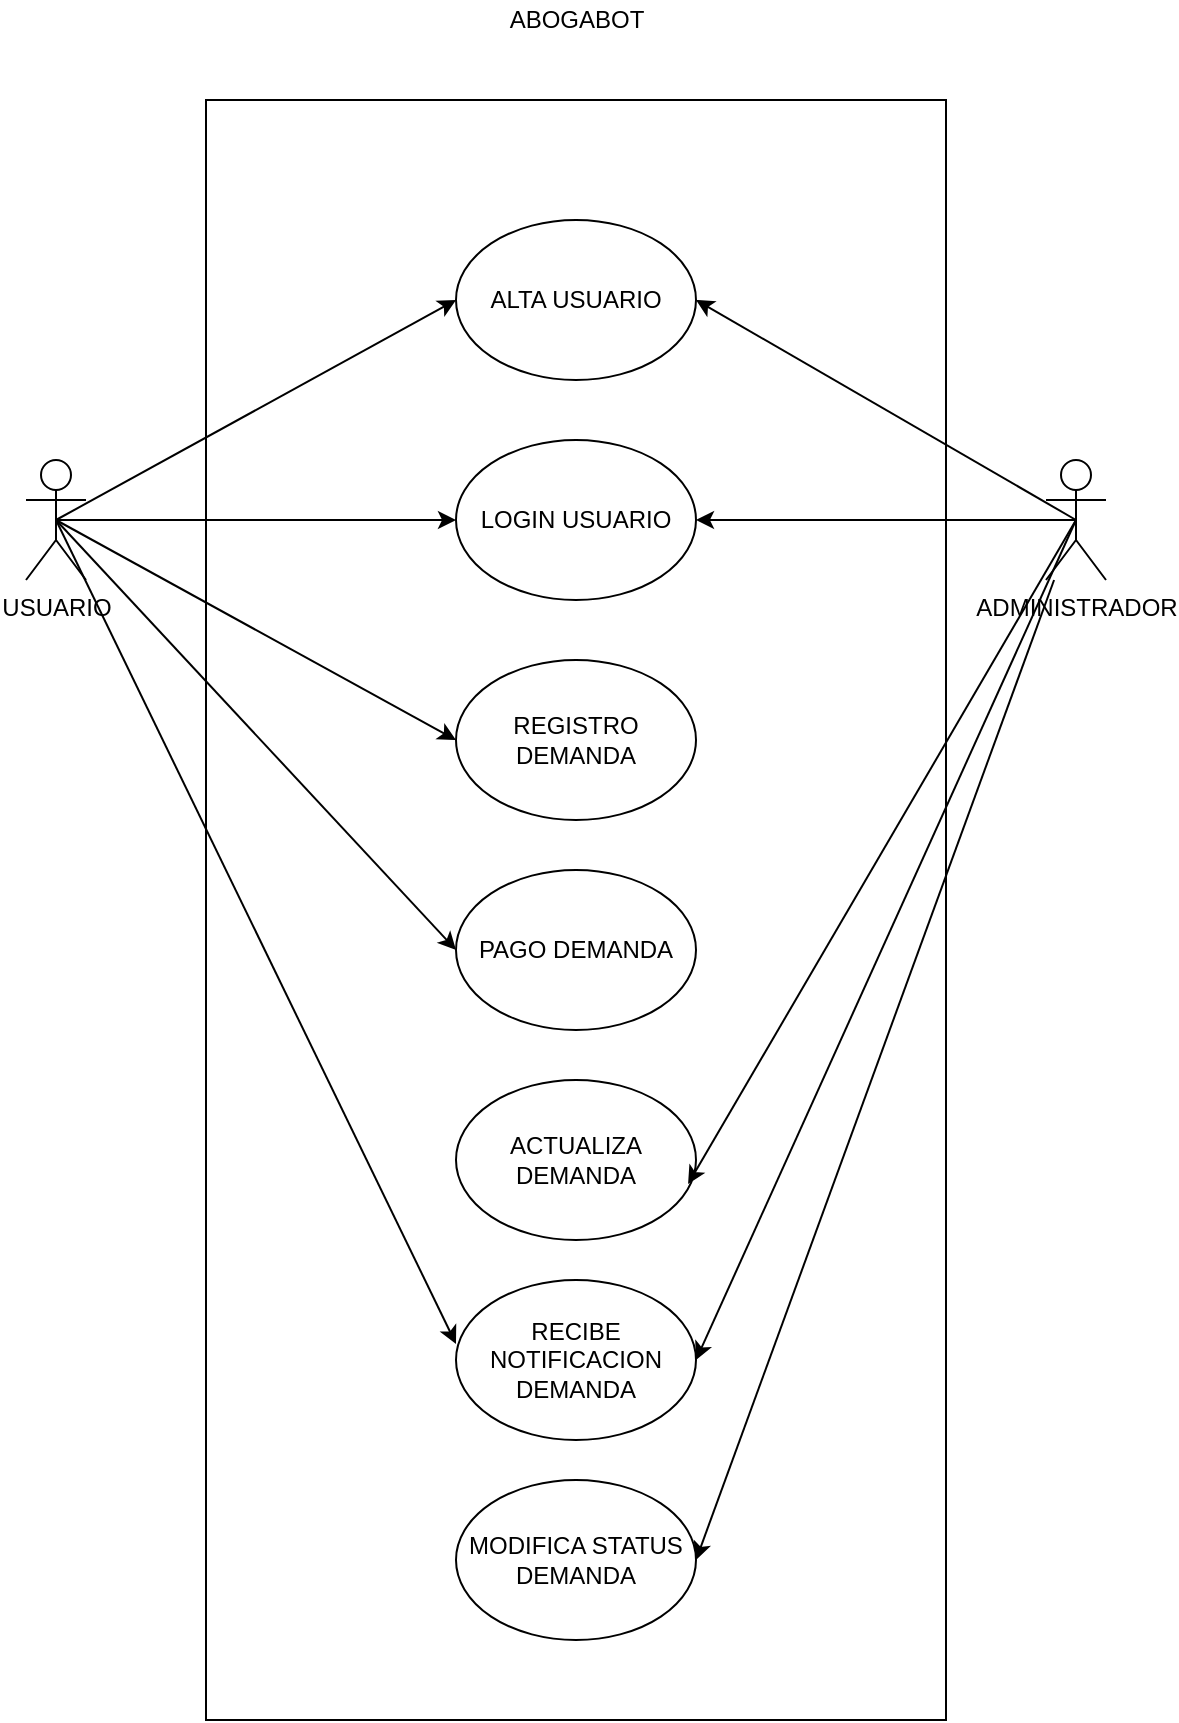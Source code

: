 <mxfile version="16.6.4" type="device"><diagram id="AmFwGMTu7OL75bFrzv5s" name="Page-1"><mxGraphModel dx="1220" dy="1129" grid="1" gridSize="10" guides="1" tooltips="1" connect="1" arrows="1" fold="1" page="1" pageScale="1" pageWidth="827" pageHeight="1169" math="0" shadow="0"><root><mxCell id="0"/><mxCell id="1" parent="0"/><mxCell id="9gnw2uSfnZ86YvNpbpxj-1" value="" style="rounded=0;whiteSpace=wrap;html=1;" vertex="1" parent="1"><mxGeometry x="200" y="160" width="370" height="810" as="geometry"/></mxCell><mxCell id="9gnw2uSfnZ86YvNpbpxj-2" value="USUARIO" style="shape=umlActor;verticalLabelPosition=bottom;verticalAlign=top;html=1;outlineConnect=0;" vertex="1" parent="1"><mxGeometry x="110" y="340" width="30" height="60" as="geometry"/></mxCell><mxCell id="9gnw2uSfnZ86YvNpbpxj-3" value="ADMINISTRADOR" style="shape=umlActor;verticalLabelPosition=bottom;verticalAlign=top;html=1;outlineConnect=0;" vertex="1" parent="1"><mxGeometry x="620" y="340" width="30" height="60" as="geometry"/></mxCell><mxCell id="9gnw2uSfnZ86YvNpbpxj-4" value="ALTA USUARIO" style="ellipse;whiteSpace=wrap;html=1;" vertex="1" parent="1"><mxGeometry x="325" y="220" width="120" height="80" as="geometry"/></mxCell><mxCell id="9gnw2uSfnZ86YvNpbpxj-5" value="LOGIN USUARIO" style="ellipse;whiteSpace=wrap;html=1;" vertex="1" parent="1"><mxGeometry x="325" y="330" width="120" height="80" as="geometry"/></mxCell><mxCell id="9gnw2uSfnZ86YvNpbpxj-6" value="REGISTRO DEMANDA" style="ellipse;whiteSpace=wrap;html=1;" vertex="1" parent="1"><mxGeometry x="325" y="440" width="120" height="80" as="geometry"/></mxCell><mxCell id="9gnw2uSfnZ86YvNpbpxj-7" value="PAGO DEMANDA" style="ellipse;whiteSpace=wrap;html=1;" vertex="1" parent="1"><mxGeometry x="325" y="545" width="120" height="80" as="geometry"/></mxCell><mxCell id="9gnw2uSfnZ86YvNpbpxj-8" value="ACTUALIZA DEMANDA" style="ellipse;whiteSpace=wrap;html=1;" vertex="1" parent="1"><mxGeometry x="325" y="650" width="120" height="80" as="geometry"/></mxCell><mxCell id="9gnw2uSfnZ86YvNpbpxj-9" value="RECIBE NOTIFICACION DEMANDA" style="ellipse;whiteSpace=wrap;html=1;" vertex="1" parent="1"><mxGeometry x="325" y="750" width="120" height="80" as="geometry"/></mxCell><mxCell id="9gnw2uSfnZ86YvNpbpxj-10" value="MODIFICA STATUS DEMANDA" style="ellipse;whiteSpace=wrap;html=1;" vertex="1" parent="1"><mxGeometry x="325" y="850" width="120" height="80" as="geometry"/></mxCell><mxCell id="9gnw2uSfnZ86YvNpbpxj-13" value="" style="endArrow=classic;html=1;rounded=0;exitX=0.5;exitY=0.5;exitDx=0;exitDy=0;exitPerimeter=0;entryX=1;entryY=0.5;entryDx=0;entryDy=0;" edge="1" parent="1" source="9gnw2uSfnZ86YvNpbpxj-3" target="9gnw2uSfnZ86YvNpbpxj-4"><mxGeometry width="50" height="50" relative="1" as="geometry"><mxPoint x="390" y="590" as="sourcePoint"/><mxPoint x="440" y="540" as="targetPoint"/></mxGeometry></mxCell><mxCell id="9gnw2uSfnZ86YvNpbpxj-14" value="" style="endArrow=classic;html=1;rounded=0;exitX=0.5;exitY=0.5;exitDx=0;exitDy=0;exitPerimeter=0;entryX=1;entryY=0.5;entryDx=0;entryDy=0;" edge="1" parent="1" source="9gnw2uSfnZ86YvNpbpxj-3" target="9gnw2uSfnZ86YvNpbpxj-5"><mxGeometry width="50" height="50" relative="1" as="geometry"><mxPoint x="645" y="380" as="sourcePoint"/><mxPoint x="455" y="270" as="targetPoint"/></mxGeometry></mxCell><mxCell id="9gnw2uSfnZ86YvNpbpxj-15" value="" style="endArrow=classic;html=1;rounded=0;exitX=0.5;exitY=0.5;exitDx=0;exitDy=0;exitPerimeter=0;entryX=0.967;entryY=0.65;entryDx=0;entryDy=0;entryPerimeter=0;" edge="1" parent="1" source="9gnw2uSfnZ86YvNpbpxj-3" target="9gnw2uSfnZ86YvNpbpxj-8"><mxGeometry width="50" height="50" relative="1" as="geometry"><mxPoint x="655" y="390" as="sourcePoint"/><mxPoint x="465" y="280" as="targetPoint"/></mxGeometry></mxCell><mxCell id="9gnw2uSfnZ86YvNpbpxj-16" value="" style="endArrow=classic;html=1;rounded=0;entryX=1;entryY=0.5;entryDx=0;entryDy=0;exitX=0.5;exitY=0.5;exitDx=0;exitDy=0;exitPerimeter=0;" edge="1" parent="1" source="9gnw2uSfnZ86YvNpbpxj-3" target="9gnw2uSfnZ86YvNpbpxj-9"><mxGeometry width="50" height="50" relative="1" as="geometry"><mxPoint x="630" y="380" as="sourcePoint"/><mxPoint x="475" y="290" as="targetPoint"/></mxGeometry></mxCell><mxCell id="9gnw2uSfnZ86YvNpbpxj-17" value="" style="endArrow=classic;html=1;rounded=0;entryX=1;entryY=0.5;entryDx=0;entryDy=0;" edge="1" parent="1" source="9gnw2uSfnZ86YvNpbpxj-3" target="9gnw2uSfnZ86YvNpbpxj-10"><mxGeometry width="50" height="50" relative="1" as="geometry"><mxPoint x="675" y="410" as="sourcePoint"/><mxPoint x="485" y="300" as="targetPoint"/></mxGeometry></mxCell><mxCell id="9gnw2uSfnZ86YvNpbpxj-19" value="" style="endArrow=classic;html=1;rounded=0;exitX=0.5;exitY=0.5;exitDx=0;exitDy=0;exitPerimeter=0;entryX=0;entryY=0.5;entryDx=0;entryDy=0;" edge="1" parent="1" source="9gnw2uSfnZ86YvNpbpxj-2" target="9gnw2uSfnZ86YvNpbpxj-4"><mxGeometry width="50" height="50" relative="1" as="geometry"><mxPoint x="390" y="580" as="sourcePoint"/><mxPoint x="440" y="530" as="targetPoint"/></mxGeometry></mxCell><mxCell id="9gnw2uSfnZ86YvNpbpxj-21" value="" style="endArrow=classic;html=1;rounded=0;exitX=0.5;exitY=0.5;exitDx=0;exitDy=0;exitPerimeter=0;entryX=0;entryY=0.5;entryDx=0;entryDy=0;" edge="1" parent="1" source="9gnw2uSfnZ86YvNpbpxj-2" target="9gnw2uSfnZ86YvNpbpxj-5"><mxGeometry width="50" height="50" relative="1" as="geometry"><mxPoint x="135" y="380" as="sourcePoint"/><mxPoint x="335" y="270" as="targetPoint"/></mxGeometry></mxCell><mxCell id="9gnw2uSfnZ86YvNpbpxj-22" value="" style="endArrow=classic;html=1;rounded=0;exitX=0.5;exitY=0.5;exitDx=0;exitDy=0;exitPerimeter=0;entryX=0;entryY=0.5;entryDx=0;entryDy=0;" edge="1" parent="1" source="9gnw2uSfnZ86YvNpbpxj-2" target="9gnw2uSfnZ86YvNpbpxj-6"><mxGeometry width="50" height="50" relative="1" as="geometry"><mxPoint x="145" y="390" as="sourcePoint"/><mxPoint x="345" y="280" as="targetPoint"/></mxGeometry></mxCell><mxCell id="9gnw2uSfnZ86YvNpbpxj-23" value="" style="endArrow=classic;html=1;rounded=0;exitX=0.5;exitY=0.5;exitDx=0;exitDy=0;exitPerimeter=0;entryX=0;entryY=0.5;entryDx=0;entryDy=0;" edge="1" parent="1" source="9gnw2uSfnZ86YvNpbpxj-2" target="9gnw2uSfnZ86YvNpbpxj-7"><mxGeometry width="50" height="50" relative="1" as="geometry"><mxPoint x="155" y="400" as="sourcePoint"/><mxPoint x="355" y="290" as="targetPoint"/></mxGeometry></mxCell><mxCell id="9gnw2uSfnZ86YvNpbpxj-25" value="" style="endArrow=classic;html=1;rounded=0;exitX=0.5;exitY=0.5;exitDx=0;exitDy=0;exitPerimeter=0;entryX=0;entryY=0.4;entryDx=0;entryDy=0;entryPerimeter=0;" edge="1" parent="1" source="9gnw2uSfnZ86YvNpbpxj-2" target="9gnw2uSfnZ86YvNpbpxj-9"><mxGeometry width="50" height="50" relative="1" as="geometry"><mxPoint x="175" y="420" as="sourcePoint"/><mxPoint x="375" y="310" as="targetPoint"/></mxGeometry></mxCell><mxCell id="9gnw2uSfnZ86YvNpbpxj-27" value="ABOGABOT" style="text;html=1;align=center;verticalAlign=middle;resizable=0;points=[];autosize=1;strokeColor=none;fillColor=none;" vertex="1" parent="1"><mxGeometry x="345" y="110" width="80" height="20" as="geometry"/></mxCell></root></mxGraphModel></diagram></mxfile>